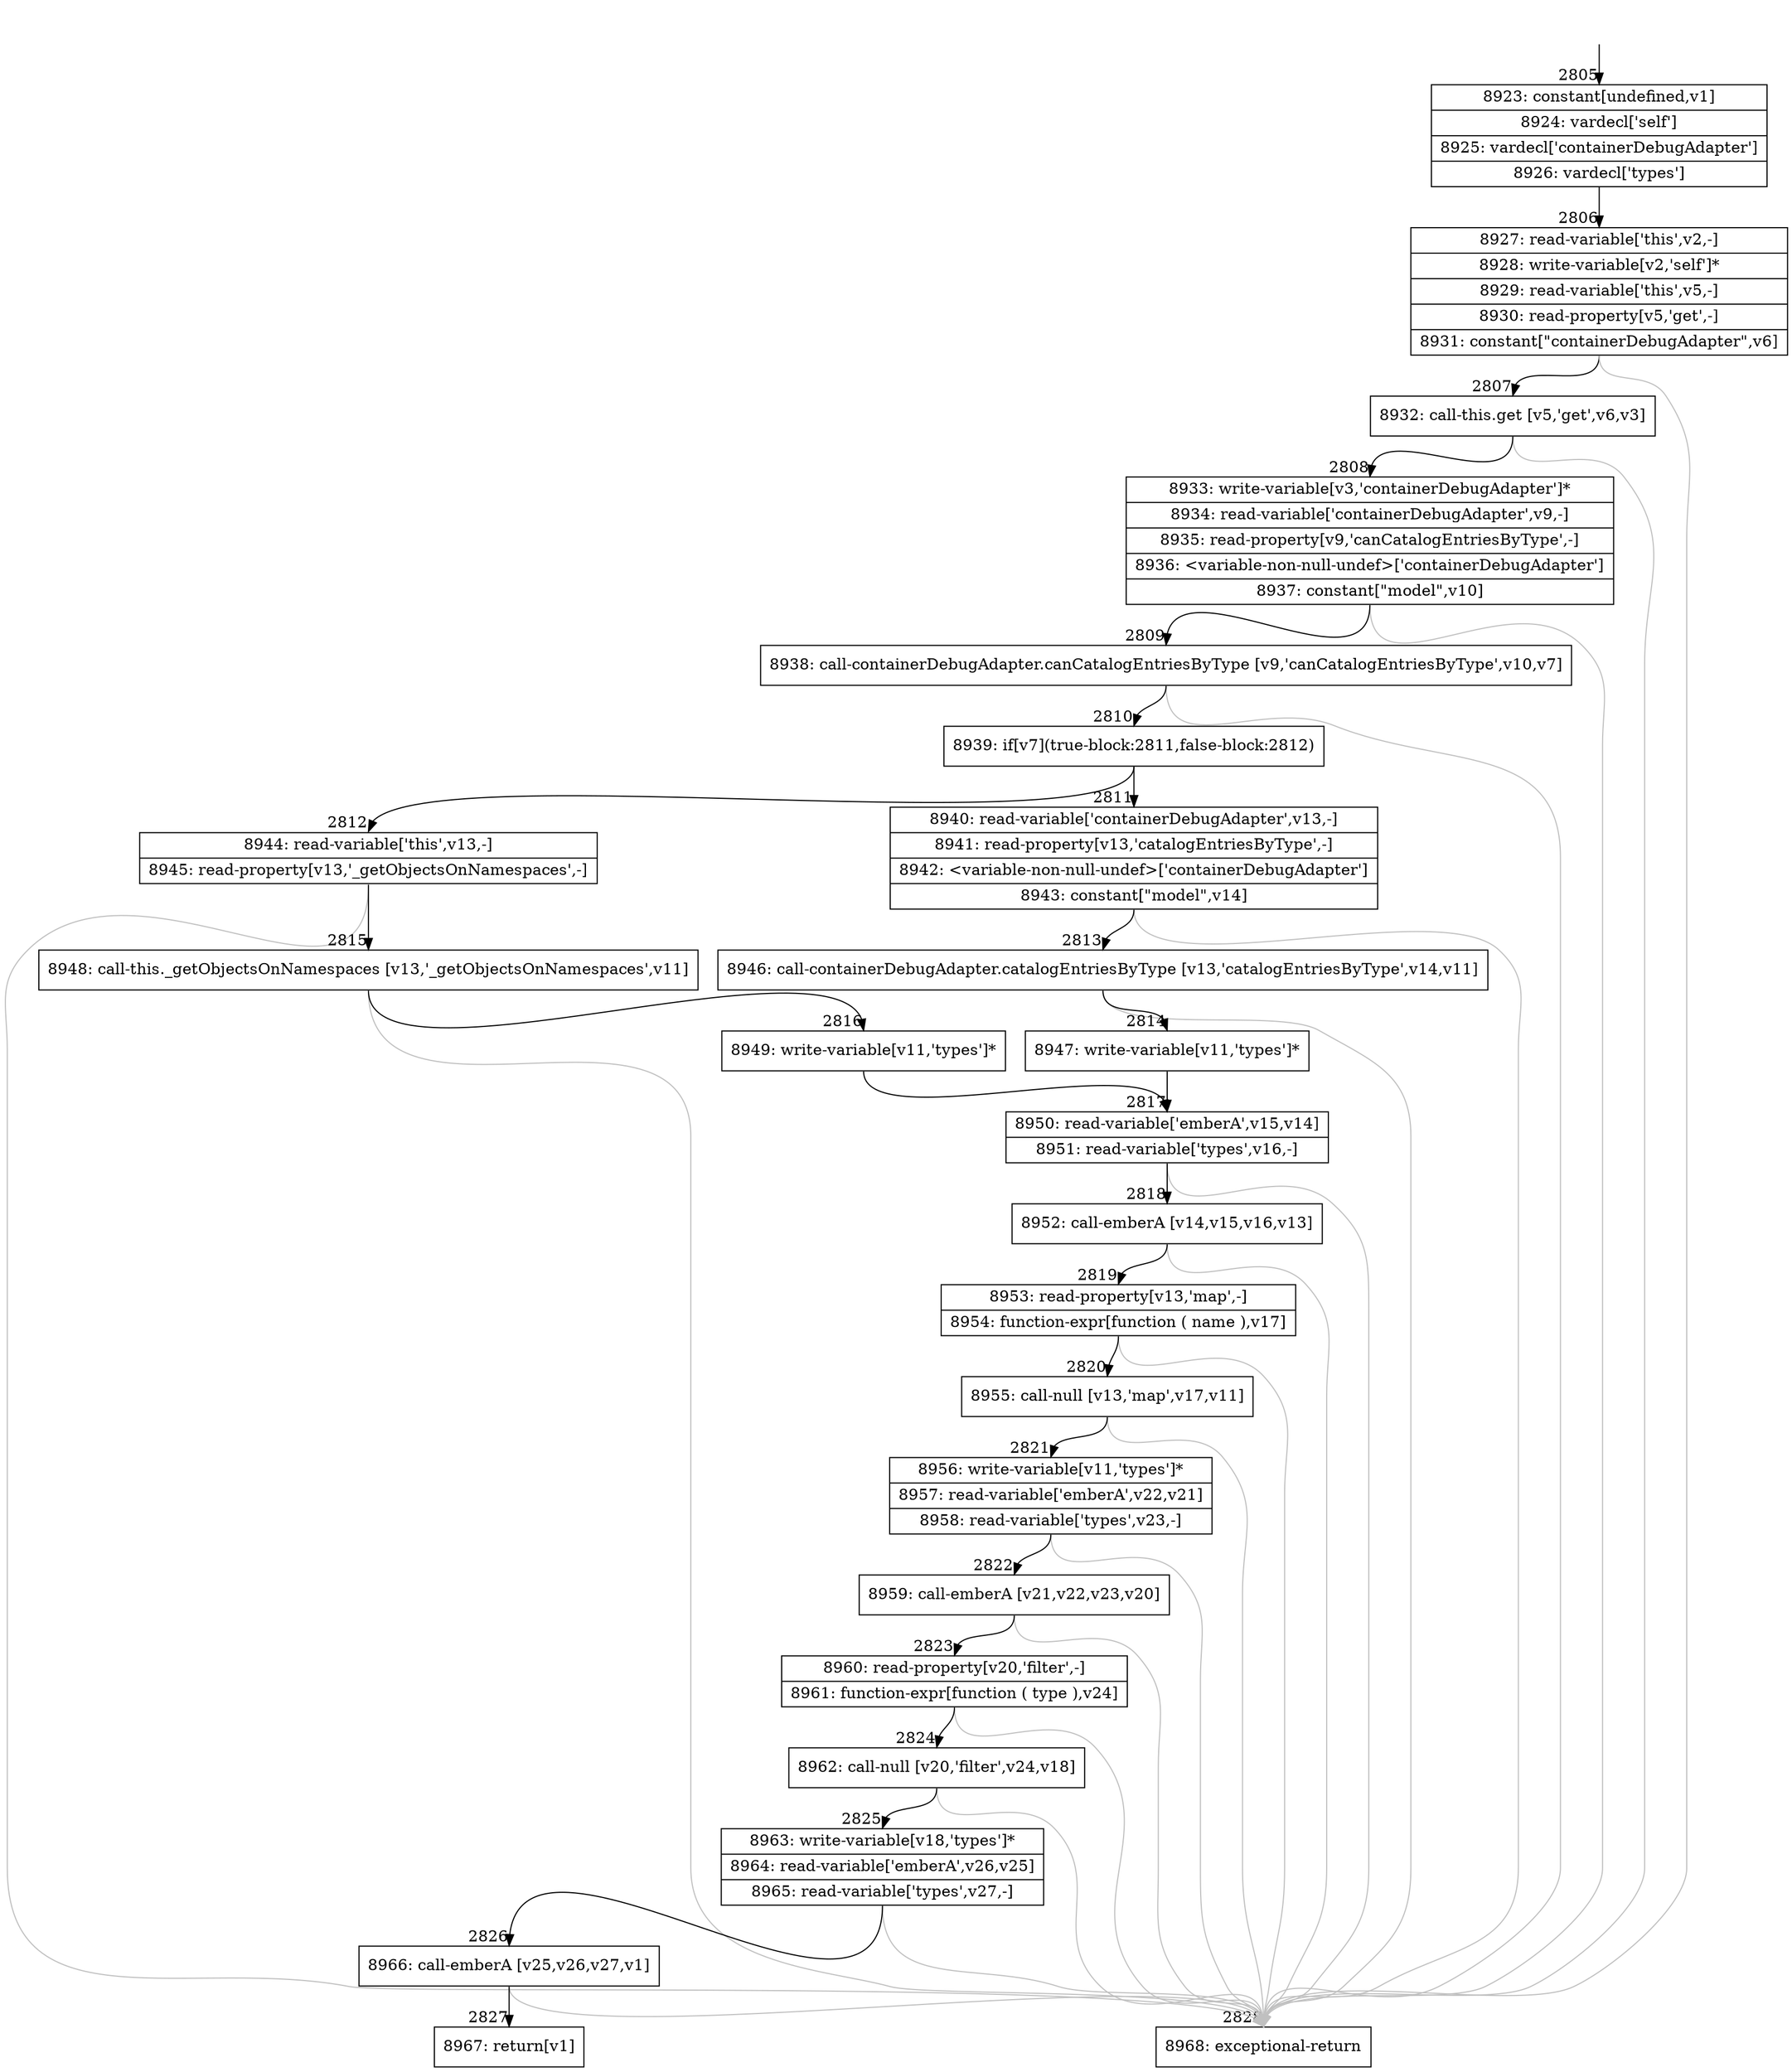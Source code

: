 digraph {
rankdir="TD"
BB_entry224[shape=none,label=""];
BB_entry224 -> BB2805 [tailport=s, headport=n, headlabel="    2805"]
BB2805 [shape=record label="{8923: constant[undefined,v1]|8924: vardecl['self']|8925: vardecl['containerDebugAdapter']|8926: vardecl['types']}" ] 
BB2805 -> BB2806 [tailport=s, headport=n, headlabel="      2806"]
BB2806 [shape=record label="{8927: read-variable['this',v2,-]|8928: write-variable[v2,'self']*|8929: read-variable['this',v5,-]|8930: read-property[v5,'get',-]|8931: constant[\"containerDebugAdapter\",v6]}" ] 
BB2806 -> BB2807 [tailport=s, headport=n, headlabel="      2807"]
BB2806 -> BB2828 [tailport=s, headport=n, color=gray, headlabel="      2828"]
BB2807 [shape=record label="{8932: call-this.get [v5,'get',v6,v3]}" ] 
BB2807 -> BB2808 [tailport=s, headport=n, headlabel="      2808"]
BB2807 -> BB2828 [tailport=s, headport=n, color=gray]
BB2808 [shape=record label="{8933: write-variable[v3,'containerDebugAdapter']*|8934: read-variable['containerDebugAdapter',v9,-]|8935: read-property[v9,'canCatalogEntriesByType',-]|8936: \<variable-non-null-undef\>['containerDebugAdapter']|8937: constant[\"model\",v10]}" ] 
BB2808 -> BB2809 [tailport=s, headport=n, headlabel="      2809"]
BB2808 -> BB2828 [tailport=s, headport=n, color=gray]
BB2809 [shape=record label="{8938: call-containerDebugAdapter.canCatalogEntriesByType [v9,'canCatalogEntriesByType',v10,v7]}" ] 
BB2809 -> BB2810 [tailport=s, headport=n, headlabel="      2810"]
BB2809 -> BB2828 [tailport=s, headport=n, color=gray]
BB2810 [shape=record label="{8939: if[v7](true-block:2811,false-block:2812)}" ] 
BB2810 -> BB2811 [tailport=s, headport=n, headlabel="      2811"]
BB2810 -> BB2812 [tailport=s, headport=n, headlabel="      2812"]
BB2811 [shape=record label="{8940: read-variable['containerDebugAdapter',v13,-]|8941: read-property[v13,'catalogEntriesByType',-]|8942: \<variable-non-null-undef\>['containerDebugAdapter']|8943: constant[\"model\",v14]}" ] 
BB2811 -> BB2813 [tailport=s, headport=n, headlabel="      2813"]
BB2811 -> BB2828 [tailport=s, headport=n, color=gray]
BB2812 [shape=record label="{8944: read-variable['this',v13,-]|8945: read-property[v13,'_getObjectsOnNamespaces',-]}" ] 
BB2812 -> BB2815 [tailport=s, headport=n, headlabel="      2815"]
BB2812 -> BB2828 [tailport=s, headport=n, color=gray]
BB2813 [shape=record label="{8946: call-containerDebugAdapter.catalogEntriesByType [v13,'catalogEntriesByType',v14,v11]}" ] 
BB2813 -> BB2814 [tailport=s, headport=n, headlabel="      2814"]
BB2813 -> BB2828 [tailport=s, headport=n, color=gray]
BB2814 [shape=record label="{8947: write-variable[v11,'types']*}" ] 
BB2814 -> BB2817 [tailport=s, headport=n, headlabel="      2817"]
BB2815 [shape=record label="{8948: call-this._getObjectsOnNamespaces [v13,'_getObjectsOnNamespaces',v11]}" ] 
BB2815 -> BB2816 [tailport=s, headport=n, headlabel="      2816"]
BB2815 -> BB2828 [tailport=s, headport=n, color=gray]
BB2816 [shape=record label="{8949: write-variable[v11,'types']*}" ] 
BB2816 -> BB2817 [tailport=s, headport=n]
BB2817 [shape=record label="{8950: read-variable['emberA',v15,v14]|8951: read-variable['types',v16,-]}" ] 
BB2817 -> BB2818 [tailport=s, headport=n, headlabel="      2818"]
BB2817 -> BB2828 [tailport=s, headport=n, color=gray]
BB2818 [shape=record label="{8952: call-emberA [v14,v15,v16,v13]}" ] 
BB2818 -> BB2819 [tailport=s, headport=n, headlabel="      2819"]
BB2818 -> BB2828 [tailport=s, headport=n, color=gray]
BB2819 [shape=record label="{8953: read-property[v13,'map',-]|8954: function-expr[function ( name ),v17]}" ] 
BB2819 -> BB2820 [tailport=s, headport=n, headlabel="      2820"]
BB2819 -> BB2828 [tailport=s, headport=n, color=gray]
BB2820 [shape=record label="{8955: call-null [v13,'map',v17,v11]}" ] 
BB2820 -> BB2821 [tailport=s, headport=n, headlabel="      2821"]
BB2820 -> BB2828 [tailport=s, headport=n, color=gray]
BB2821 [shape=record label="{8956: write-variable[v11,'types']*|8957: read-variable['emberA',v22,v21]|8958: read-variable['types',v23,-]}" ] 
BB2821 -> BB2822 [tailport=s, headport=n, headlabel="      2822"]
BB2821 -> BB2828 [tailport=s, headport=n, color=gray]
BB2822 [shape=record label="{8959: call-emberA [v21,v22,v23,v20]}" ] 
BB2822 -> BB2823 [tailport=s, headport=n, headlabel="      2823"]
BB2822 -> BB2828 [tailport=s, headport=n, color=gray]
BB2823 [shape=record label="{8960: read-property[v20,'filter',-]|8961: function-expr[function ( type ),v24]}" ] 
BB2823 -> BB2824 [tailport=s, headport=n, headlabel="      2824"]
BB2823 -> BB2828 [tailport=s, headport=n, color=gray]
BB2824 [shape=record label="{8962: call-null [v20,'filter',v24,v18]}" ] 
BB2824 -> BB2825 [tailport=s, headport=n, headlabel="      2825"]
BB2824 -> BB2828 [tailport=s, headport=n, color=gray]
BB2825 [shape=record label="{8963: write-variable[v18,'types']*|8964: read-variable['emberA',v26,v25]|8965: read-variable['types',v27,-]}" ] 
BB2825 -> BB2826 [tailport=s, headport=n, headlabel="      2826"]
BB2825 -> BB2828 [tailport=s, headport=n, color=gray]
BB2826 [shape=record label="{8966: call-emberA [v25,v26,v27,v1]}" ] 
BB2826 -> BB2827 [tailport=s, headport=n, headlabel="      2827"]
BB2826 -> BB2828 [tailport=s, headport=n, color=gray]
BB2827 [shape=record label="{8967: return[v1]}" ] 
BB2828 [shape=record label="{8968: exceptional-return}" ] 
//#$~ 4652
}
